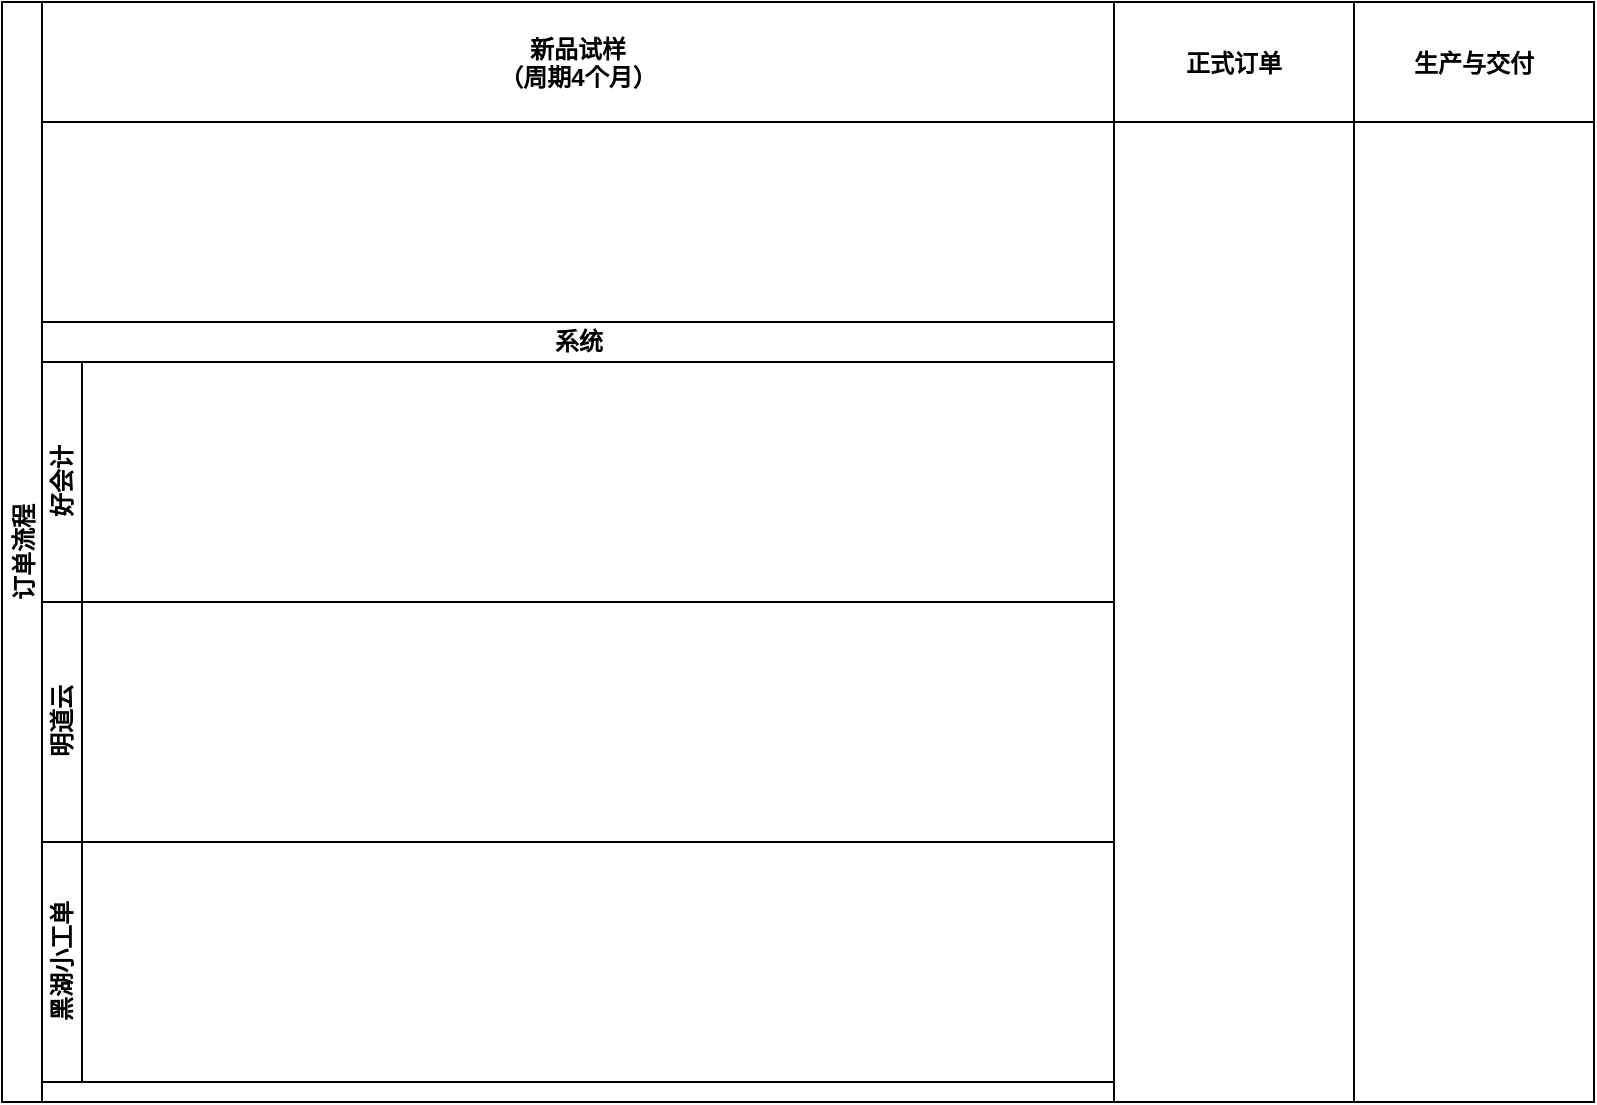 <mxfile version="21.5.0" type="github">
  <diagram name="第 1 页" id="_LR95QQ1jTDVOQ-aUPyz">
    <mxGraphModel dx="1194" dy="622" grid="1" gridSize="10" guides="1" tooltips="1" connect="1" arrows="1" fold="1" page="1" pageScale="1" pageWidth="827" pageHeight="1169" math="0" shadow="0">
      <root>
        <mxCell id="0" />
        <mxCell id="1" parent="0" />
        <mxCell id="_6LW5tscfxdfs_7R7L20-2" value="订单流程" style="swimlane;childLayout=stackLayout;resizeParent=1;resizeParentMax=0;startSize=20;horizontal=0;horizontalStack=1;" vertex="1" parent="1">
          <mxGeometry x="34" y="40" width="796" height="550" as="geometry">
            <mxRectangle x="220" y="40" width="40" height="60" as="alternateBounds" />
          </mxGeometry>
        </mxCell>
        <mxCell id="_6LW5tscfxdfs_7R7L20-3" value="新品试样&#xa;（周期4个月）" style="swimlane;startSize=60;align=center;" vertex="1" parent="_6LW5tscfxdfs_7R7L20-2">
          <mxGeometry x="20" width="536" height="550" as="geometry">
            <mxRectangle x="20" width="40" height="480" as="alternateBounds" />
          </mxGeometry>
        </mxCell>
        <mxCell id="_6LW5tscfxdfs_7R7L20-7" value="系统" style="swimlane;childLayout=stackLayout;resizeParent=1;resizeParentMax=0;horizontal=1;startSize=20;horizontalStack=0;html=1;" vertex="1" parent="_6LW5tscfxdfs_7R7L20-3">
          <mxGeometry y="160" width="536" height="380" as="geometry" />
        </mxCell>
        <mxCell id="_6LW5tscfxdfs_7R7L20-8" value="好会计" style="swimlane;startSize=20;horizontal=0;html=1;" vertex="1" parent="_6LW5tscfxdfs_7R7L20-7">
          <mxGeometry y="20" width="536" height="120" as="geometry">
            <mxRectangle y="20" width="536" height="30" as="alternateBounds" />
          </mxGeometry>
        </mxCell>
        <mxCell id="_6LW5tscfxdfs_7R7L20-9" value="明道云" style="swimlane;startSize=20;horizontal=0;html=1;" vertex="1" parent="_6LW5tscfxdfs_7R7L20-7">
          <mxGeometry y="140" width="536" height="120" as="geometry" />
        </mxCell>
        <mxCell id="_6LW5tscfxdfs_7R7L20-10" value="黑湖小工单" style="swimlane;startSize=20;horizontal=0;html=1;" vertex="1" parent="_6LW5tscfxdfs_7R7L20-7">
          <mxGeometry y="260" width="536" height="120" as="geometry" />
        </mxCell>
        <mxCell id="_6LW5tscfxdfs_7R7L20-4" value="正式订单" style="swimlane;startSize=60;" vertex="1" parent="_6LW5tscfxdfs_7R7L20-2">
          <mxGeometry x="556" width="120" height="550" as="geometry" />
        </mxCell>
        <mxCell id="_6LW5tscfxdfs_7R7L20-5" value="生产与交付" style="swimlane;startSize=60;" vertex="1" parent="_6LW5tscfxdfs_7R7L20-2">
          <mxGeometry x="676" width="120" height="550" as="geometry" />
        </mxCell>
      </root>
    </mxGraphModel>
  </diagram>
</mxfile>
